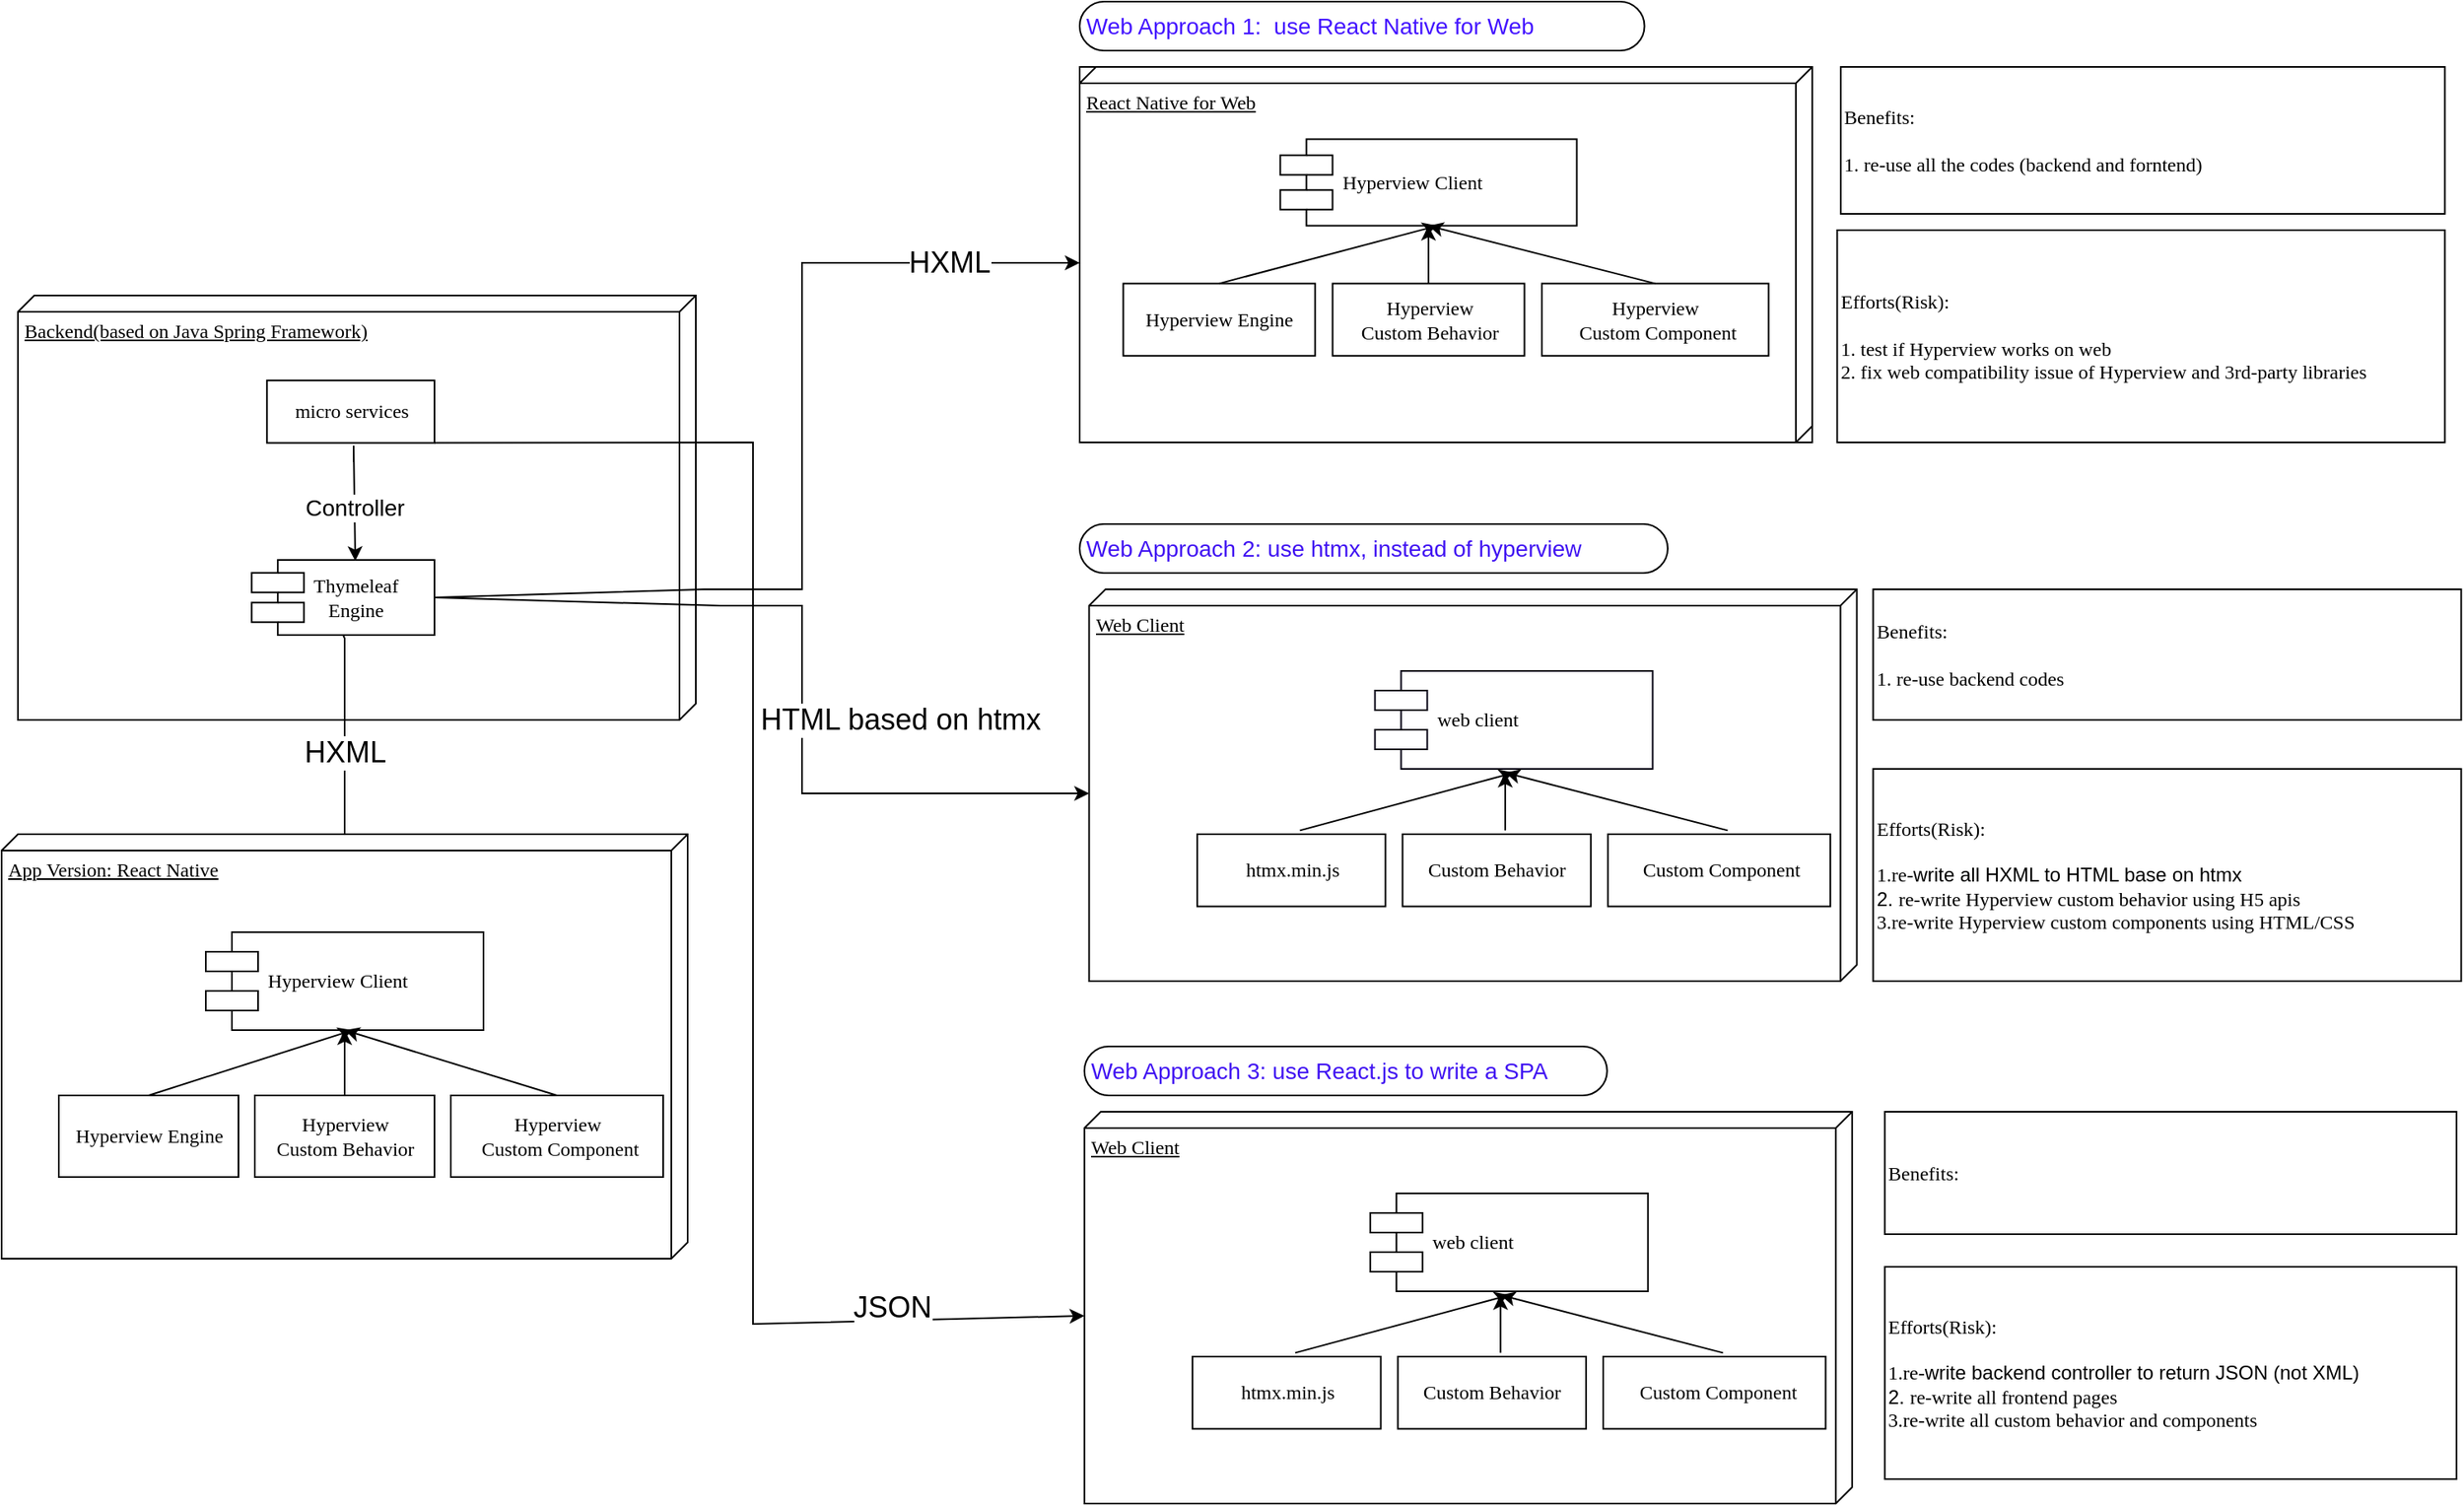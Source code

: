 <mxfile version="18.0.0" type="github">
  <diagram name="Page-1" id="5f0bae14-7c28-e335-631c-24af17079c00">
    <mxGraphModel dx="1857" dy="1796" grid="1" gridSize="10" guides="1" tooltips="1" connect="1" arrows="1" fold="1" page="1" pageScale="1" pageWidth="1100" pageHeight="850" background="none" math="0" shadow="0">
      <root>
        <mxCell id="0" />
        <mxCell id="1" parent="0" />
        <mxCell id="MG-eNMXlgoUWeHQS30Ld-83" value="" style="group" vertex="1" connectable="0" parent="1">
          <mxGeometry x="20" y="-20" width="415" height="260" as="geometry" />
        </mxCell>
        <mxCell id="39150e848f15840c-1" value="Backend(based on Java Spring Framework)" style="verticalAlign=top;align=left;spacingTop=8;spacingLeft=2;spacingRight=12;shape=cube;size=10;direction=south;fontStyle=4;html=1;rounded=0;shadow=0;comic=0;labelBackgroundColor=none;strokeWidth=1;fontFamily=Verdana;fontSize=12" parent="MG-eNMXlgoUWeHQS30Ld-83" vertex="1">
          <mxGeometry width="415" height="260" as="geometry" />
        </mxCell>
        <mxCell id="39150e848f15840c-5" value="Thymeleaf&amp;nbsp;&lt;br&gt;&amp;nbsp; &amp;nbsp;Engine" style="shape=component;align=left;spacingLeft=36;rounded=0;shadow=0;comic=0;labelBackgroundColor=none;strokeWidth=1;fontFamily=Verdana;fontSize=12;html=1;" parent="MG-eNMXlgoUWeHQS30Ld-83" vertex="1">
          <mxGeometry x="143.094" y="162.058" width="111.91" height="45.882" as="geometry" />
        </mxCell>
        <mxCell id="MG-eNMXlgoUWeHQS30Ld-16" value="micro services" style="html=1;rounded=0;shadow=0;comic=0;labelBackgroundColor=none;strokeWidth=1;fontFamily=Verdana;fontSize=12;align=center;" vertex="1" parent="MG-eNMXlgoUWeHQS30Ld-83">
          <mxGeometry x="152.42" y="52.058" width="102.584" height="38.235" as="geometry" />
        </mxCell>
        <mxCell id="MG-eNMXlgoUWeHQS30Ld-18" value="&lt;font style=&quot;font-size: 14px;&quot;&gt;Controller&lt;/font&gt;" style="endArrow=classic;html=1;rounded=0;" edge="1" parent="MG-eNMXlgoUWeHQS30Ld-83">
          <mxGeometry x="0.19" relative="1" as="geometry">
            <mxPoint x="205.51" y="102.06" as="sourcePoint" />
            <mxPoint x="206.51" y="162.648" as="targetPoint" />
            <Array as="points">
              <mxPoint x="205.51" y="92.06" />
            </Array>
            <mxPoint as="offset" />
          </mxGeometry>
        </mxCell>
        <mxCell id="MG-eNMXlgoUWeHQS30Ld-12" value="&lt;font style=&quot;font-size: 18px;&quot;&gt;HXML&lt;/font&gt;" style="endArrow=classic;html=1;rounded=0;exitX=0.5;exitY=1;exitDx=0;exitDy=0;entryX=0.5;entryY=0;entryDx=0;entryDy=0;" edge="1" parent="1" source="39150e848f15840c-5" target="39150e848f15840c-10">
          <mxGeometry x="-0.207" relative="1" as="geometry">
            <mxPoint x="125" y="350" as="sourcePoint" />
            <mxPoint x="285" y="350" as="targetPoint" />
            <Array as="points">
              <mxPoint x="220" y="190" />
            </Array>
            <mxPoint as="offset" />
          </mxGeometry>
        </mxCell>
        <mxCell id="MG-eNMXlgoUWeHQS30Ld-84" value="" style="group" vertex="1" connectable="0" parent="1">
          <mxGeometry x="10" y="310" width="420" height="260" as="geometry" />
        </mxCell>
        <mxCell id="39150e848f15840c-3" value="App Version: React Native" style="verticalAlign=top;align=left;spacingTop=8;spacingLeft=2;spacingRight=12;shape=cube;size=10;direction=south;fontStyle=4;html=1;rounded=0;shadow=0;comic=0;labelBackgroundColor=none;strokeWidth=1;fontFamily=Verdana;fontSize=12" parent="MG-eNMXlgoUWeHQS30Ld-84" vertex="1">
          <mxGeometry width="420" height="260" as="geometry" />
        </mxCell>
        <mxCell id="39150e848f15840c-10" value="Hyperview Client" style="shape=component;align=left;spacingLeft=36;rounded=0;shadow=0;comic=0;labelBackgroundColor=none;strokeWidth=1;fontFamily=Verdana;fontSize=12;html=1;" parent="MG-eNMXlgoUWeHQS30Ld-84" vertex="1">
          <mxGeometry x="125" y="60" width="170" height="60" as="geometry" />
        </mxCell>
        <mxCell id="MG-eNMXlgoUWeHQS30Ld-4" value="Hyperview Engine" style="html=1;rounded=0;shadow=0;comic=0;labelBackgroundColor=none;strokeWidth=1;fontFamily=Verdana;fontSize=12;align=center;" vertex="1" parent="MG-eNMXlgoUWeHQS30Ld-84">
          <mxGeometry x="35" y="160" width="110" height="50" as="geometry" />
        </mxCell>
        <mxCell id="MG-eNMXlgoUWeHQS30Ld-5" value="Hyperview &lt;br&gt;Custom Behavior" style="html=1;rounded=0;shadow=0;comic=0;labelBackgroundColor=none;strokeWidth=1;fontFamily=Verdana;fontSize=12;align=center;" vertex="1" parent="MG-eNMXlgoUWeHQS30Ld-84">
          <mxGeometry x="155" y="160" width="110" height="50" as="geometry" />
        </mxCell>
        <mxCell id="MG-eNMXlgoUWeHQS30Ld-6" value="Hyperview&lt;br&gt;&amp;nbsp;Custom Component" style="html=1;rounded=0;shadow=0;comic=0;labelBackgroundColor=none;strokeWidth=1;fontFamily=Verdana;fontSize=12;align=center;" vertex="1" parent="MG-eNMXlgoUWeHQS30Ld-84">
          <mxGeometry x="275" y="160" width="130" height="50" as="geometry" />
        </mxCell>
        <mxCell id="MG-eNMXlgoUWeHQS30Ld-7" value="" style="endArrow=classic;html=1;rounded=0;exitX=0.5;exitY=0;exitDx=0;exitDy=0;entryX=0.5;entryY=1;entryDx=0;entryDy=0;" edge="1" parent="MG-eNMXlgoUWeHQS30Ld-84" source="MG-eNMXlgoUWeHQS30Ld-5" target="39150e848f15840c-10">
          <mxGeometry width="50" height="50" relative="1" as="geometry">
            <mxPoint x="165" y="70" as="sourcePoint" />
            <mxPoint x="215" y="20" as="targetPoint" />
          </mxGeometry>
        </mxCell>
        <mxCell id="MG-eNMXlgoUWeHQS30Ld-10" value="" style="endArrow=classic;html=1;rounded=0;exitX=0.5;exitY=0;exitDx=0;exitDy=0;entryX=0.5;entryY=1;entryDx=0;entryDy=0;" edge="1" parent="MG-eNMXlgoUWeHQS30Ld-84" source="MG-eNMXlgoUWeHQS30Ld-6" target="39150e848f15840c-10">
          <mxGeometry width="50" height="50" relative="1" as="geometry">
            <mxPoint x="220" y="170" as="sourcePoint" />
            <mxPoint x="220" y="130" as="targetPoint" />
          </mxGeometry>
        </mxCell>
        <mxCell id="MG-eNMXlgoUWeHQS30Ld-11" value="" style="endArrow=classic;html=1;rounded=0;exitX=0.5;exitY=0;exitDx=0;exitDy=0;" edge="1" parent="MG-eNMXlgoUWeHQS30Ld-84" source="MG-eNMXlgoUWeHQS30Ld-4">
          <mxGeometry width="50" height="50" relative="1" as="geometry">
            <mxPoint x="230" y="180" as="sourcePoint" />
            <mxPoint x="215" y="120" as="targetPoint" />
          </mxGeometry>
        </mxCell>
        <mxCell id="MG-eNMXlgoUWeHQS30Ld-90" value="" style="group" vertex="1" connectable="0" parent="1">
          <mxGeometry x="670" y="120" width="845.77" height="280" as="geometry" />
        </mxCell>
        <mxCell id="MG-eNMXlgoUWeHQS30Ld-30" value="&lt;font&gt;Web Approach 2: use htmx, instead of hyperview&lt;/font&gt;" style="whiteSpace=wrap;html=1;rounded=1;arcSize=50;align=left;verticalAlign=middle;strokeWidth=1;autosize=1;spacing=4;treeFolding=1;treeMoving=1;newEdgeStyle={&quot;edgeStyle&quot;:&quot;entityRelationEdgeStyle&quot;,&quot;startArrow&quot;:&quot;none&quot;,&quot;endArrow&quot;:&quot;none&quot;,&quot;segment&quot;:10,&quot;curved&quot;:1};fontSize=14;fontColor=#4013F2;" vertex="1" parent="MG-eNMXlgoUWeHQS30Ld-90">
          <mxGeometry width="360" height="30" as="geometry" />
        </mxCell>
        <mxCell id="MG-eNMXlgoUWeHQS30Ld-61" value="&lt;font&gt;Benefits:&amp;nbsp;&lt;br&gt;&lt;br&gt;1. re-use backend codes&amp;nbsp;&lt;br&gt;&lt;/font&gt;" style="html=1;rounded=0;shadow=0;comic=0;labelBackgroundColor=none;strokeWidth=1;fontFamily=Verdana;fontSize=12;align=left;strokeColor=default;verticalAlign=middle;whiteSpace=wrap;fontColor=#000000;" vertex="1" parent="MG-eNMXlgoUWeHQS30Ld-90">
          <mxGeometry x="485.77" y="40" width="360" height="80" as="geometry" />
        </mxCell>
        <mxCell id="MG-eNMXlgoUWeHQS30Ld-62" value="&lt;font&gt;Efforts(Risk):&lt;br&gt;&lt;br&gt;1.re-&lt;/font&gt;&lt;span style=&quot;font-family: Helvetica; text-align: center; background-color: rgb(255, 255, 255);&quot;&gt;&lt;font style=&quot;font-size: 12px;&quot;&gt;write all HXML to HTML base on htmx&lt;br&gt;2.&amp;nbsp;&lt;/font&gt;&lt;/span&gt;&lt;span style=&quot;text-align: center;&quot;&gt;re-write Hyperview custom behavior using H5 apis&lt;/span&gt;&lt;br style=&quot;text-align: center;&quot;&gt;&lt;span style=&quot;text-align: center;&quot;&gt;3.re-write Hyperview custom components using HTML/CSS&lt;/span&gt;&lt;span style=&quot;font-family: Helvetica; text-align: center; background-color: rgb(255, 255, 255);&quot;&gt;&lt;font style=&quot;font-size: 12px;&quot;&gt;&lt;br&gt;&lt;/font&gt;&lt;/span&gt;" style="html=1;rounded=0;shadow=0;comic=0;labelBackgroundColor=none;strokeWidth=1;fontFamily=Verdana;fontSize=12;align=left;strokeColor=default;whiteSpace=wrap;fontColor=#000000;" vertex="1" parent="MG-eNMXlgoUWeHQS30Ld-90">
          <mxGeometry x="485.77" y="150" width="360" height="130" as="geometry" />
        </mxCell>
        <mxCell id="MG-eNMXlgoUWeHQS30Ld-86" value="" style="group;fontColor=#000000;" vertex="1" connectable="0" parent="MG-eNMXlgoUWeHQS30Ld-90">
          <mxGeometry x="5.77" y="40" width="470" height="240" as="geometry" />
        </mxCell>
        <mxCell id="MG-eNMXlgoUWeHQS30Ld-21" value="Web Client" style="verticalAlign=top;align=left;spacingTop=8;spacingLeft=2;spacingRight=12;shape=cube;size=10;direction=south;fontStyle=4;html=1;rounded=0;shadow=0;comic=0;labelBackgroundColor=none;strokeWidth=1;fontFamily=Verdana;fontSize=12;strokeColor=#000000;" vertex="1" parent="MG-eNMXlgoUWeHQS30Ld-86">
          <mxGeometry width="470" height="240" as="geometry" />
        </mxCell>
        <mxCell id="MG-eNMXlgoUWeHQS30Ld-22" value="web client" style="shape=component;align=left;spacingLeft=36;rounded=0;shadow=0;comic=0;labelBackgroundColor=none;strokeWidth=1;fontFamily=Verdana;fontSize=12;html=1;strokeColor=#050212;fontColor=#000000;" vertex="1" parent="MG-eNMXlgoUWeHQS30Ld-86">
          <mxGeometry x="175" y="50" width="170" height="60" as="geometry" />
        </mxCell>
        <mxCell id="MG-eNMXlgoUWeHQS30Ld-63" value="htmx.min.js" style="html=1;rounded=0;shadow=0;comic=0;labelBackgroundColor=none;strokeWidth=1;fontFamily=Verdana;fontSize=12;align=center;strokeColor=default;" vertex="1" parent="MG-eNMXlgoUWeHQS30Ld-86">
          <mxGeometry x="66.19" y="150.002" width="115.238" height="44.231" as="geometry" />
        </mxCell>
        <mxCell id="MG-eNMXlgoUWeHQS30Ld-64" value="Custom Behavior" style="html=1;rounded=0;shadow=0;comic=0;labelBackgroundColor=none;strokeWidth=1;fontFamily=Verdana;fontSize=12;align=center;strokeColor=default;" vertex="1" parent="MG-eNMXlgoUWeHQS30Ld-86">
          <mxGeometry x="191.905" y="150.002" width="115.238" height="44.231" as="geometry" />
        </mxCell>
        <mxCell id="MG-eNMXlgoUWeHQS30Ld-65" value="&amp;nbsp;Custom Component" style="html=1;rounded=0;shadow=0;comic=0;labelBackgroundColor=none;strokeWidth=1;fontFamily=Verdana;fontSize=12;align=center;strokeColor=default;" vertex="1" parent="MG-eNMXlgoUWeHQS30Ld-86">
          <mxGeometry x="317.619" y="150.002" width="136.19" height="44.231" as="geometry" />
        </mxCell>
        <mxCell id="MG-eNMXlgoUWeHQS30Ld-66" value="" style="endArrow=classic;html=1;rounded=0;exitX=0.5;exitY=0;exitDx=0;exitDy=0;entryX=0.5;entryY=1;entryDx=0;entryDy=0;strokeColor=default;" edge="1" parent="MG-eNMXlgoUWeHQS30Ld-86">
          <mxGeometry width="50" height="50" relative="1" as="geometry">
            <mxPoint x="254.764" y="147.692" as="sourcePoint" />
            <mxPoint x="254.764" y="112.308" as="targetPoint" />
          </mxGeometry>
        </mxCell>
        <mxCell id="MG-eNMXlgoUWeHQS30Ld-67" value="" style="endArrow=classic;html=1;rounded=0;exitX=0.5;exitY=0;exitDx=0;exitDy=0;entryX=0.5;entryY=1;entryDx=0;entryDy=0;strokeColor=default;" edge="1" parent="MG-eNMXlgoUWeHQS30Ld-86">
          <mxGeometry width="50" height="50" relative="1" as="geometry">
            <mxPoint x="390.954" y="147.692" as="sourcePoint" />
            <mxPoint x="254.764" y="112.308" as="targetPoint" />
          </mxGeometry>
        </mxCell>
        <mxCell id="MG-eNMXlgoUWeHQS30Ld-68" value="" style="endArrow=classic;html=1;rounded=0;exitX=0.5;exitY=0;exitDx=0;exitDy=0;strokeColor=default;" edge="1" parent="MG-eNMXlgoUWeHQS30Ld-86">
          <mxGeometry width="50" height="50" relative="1" as="geometry">
            <mxPoint x="129.05" y="147.692" as="sourcePoint" />
            <mxPoint x="260.002" y="112.308" as="targetPoint" />
          </mxGeometry>
        </mxCell>
        <mxCell id="MG-eNMXlgoUWeHQS30Ld-91" value="" style="group" vertex="1" connectable="0" parent="1">
          <mxGeometry x="670" y="-200" width="835.77" height="270" as="geometry" />
        </mxCell>
        <mxCell id="MG-eNMXlgoUWeHQS30Ld-46" value="&lt;font&gt;Web Approach 1:&amp;nbsp;&amp;nbsp;use React Native for Web&lt;/font&gt;" style="whiteSpace=wrap;html=1;rounded=1;arcSize=50;align=left;verticalAlign=middle;strokeWidth=1;autosize=1;spacing=4;treeFolding=1;treeMoving=1;newEdgeStyle={&quot;edgeStyle&quot;:&quot;entityRelationEdgeStyle&quot;,&quot;startArrow&quot;:&quot;none&quot;,&quot;endArrow&quot;:&quot;none&quot;,&quot;segment&quot;:10,&quot;curved&quot;:1};fontSize=14;fontColor=#4314FF;" vertex="1" parent="MG-eNMXlgoUWeHQS30Ld-91">
          <mxGeometry width="345.77" height="30" as="geometry" />
        </mxCell>
        <mxCell id="MG-eNMXlgoUWeHQS30Ld-47" value="" style="group;strokeColor=default;" vertex="1" connectable="0" parent="MG-eNMXlgoUWeHQS30Ld-91">
          <mxGeometry x="0.001" y="40" width="448.462" height="230" as="geometry" />
        </mxCell>
        <mxCell id="MG-eNMXlgoUWeHQS30Ld-34" value="React Native for Web" style="verticalAlign=top;align=left;spacingTop=8;spacingLeft=2;spacingRight=12;shape=cube;size=10;direction=south;fontStyle=4;html=1;rounded=0;shadow=0;comic=0;labelBackgroundColor=none;strokeWidth=1;fontFamily=Verdana;fontSize=12;strokeColor=default;" vertex="1" parent="MG-eNMXlgoUWeHQS30Ld-47">
          <mxGeometry width="448.462" height="230" as="geometry" />
        </mxCell>
        <mxCell id="MG-eNMXlgoUWeHQS30Ld-35" value="Hyperview Client" style="shape=component;align=left;spacingLeft=36;rounded=0;shadow=0;comic=0;labelBackgroundColor=none;strokeWidth=1;fontFamily=Verdana;fontSize=12;html=1;strokeColor=default;" vertex="1" parent="MG-eNMXlgoUWeHQS30Ld-47">
          <mxGeometry x="122.793" y="44.231" width="181.52" height="53.077" as="geometry" />
        </mxCell>
        <mxCell id="MG-eNMXlgoUWeHQS30Ld-36" value="Hyperview Engine" style="html=1;rounded=0;shadow=0;comic=0;labelBackgroundColor=none;strokeWidth=1;fontFamily=Verdana;fontSize=12;align=center;strokeColor=default;" vertex="1" parent="MG-eNMXlgoUWeHQS30Ld-47">
          <mxGeometry x="26.694" y="132.692" width="117.454" height="44.231" as="geometry" />
        </mxCell>
        <mxCell id="MG-eNMXlgoUWeHQS30Ld-37" value="Hyperview &lt;br&gt;Custom Behavior" style="html=1;rounded=0;shadow=0;comic=0;labelBackgroundColor=none;strokeWidth=1;fontFamily=Verdana;fontSize=12;align=center;strokeColor=default;" vertex="1" parent="MG-eNMXlgoUWeHQS30Ld-47">
          <mxGeometry x="154.826" y="132.692" width="117.454" height="44.231" as="geometry" />
        </mxCell>
        <mxCell id="MG-eNMXlgoUWeHQS30Ld-38" value="Hyperview&lt;br&gt;&amp;nbsp;Custom Component" style="html=1;rounded=0;shadow=0;comic=0;labelBackgroundColor=none;strokeWidth=1;fontFamily=Verdana;fontSize=12;align=center;strokeColor=default;" vertex="1" parent="MG-eNMXlgoUWeHQS30Ld-47">
          <mxGeometry x="282.958" y="132.692" width="138.81" height="44.231" as="geometry" />
        </mxCell>
        <mxCell id="MG-eNMXlgoUWeHQS30Ld-39" value="" style="endArrow=classic;html=1;rounded=0;exitX=0.5;exitY=0;exitDx=0;exitDy=0;entryX=0.5;entryY=1;entryDx=0;entryDy=0;strokeColor=default;" edge="1" parent="MG-eNMXlgoUWeHQS30Ld-47" source="MG-eNMXlgoUWeHQS30Ld-37" target="MG-eNMXlgoUWeHQS30Ld-35">
          <mxGeometry width="50" height="50" relative="1" as="geometry">
            <mxPoint x="165.504" y="53.077" as="sourcePoint" />
            <mxPoint x="218.892" y="8.846" as="targetPoint" />
          </mxGeometry>
        </mxCell>
        <mxCell id="MG-eNMXlgoUWeHQS30Ld-40" value="" style="endArrow=classic;html=1;rounded=0;exitX=0.5;exitY=0;exitDx=0;exitDy=0;entryX=0.5;entryY=1;entryDx=0;entryDy=0;strokeColor=default;" edge="1" parent="MG-eNMXlgoUWeHQS30Ld-47" source="MG-eNMXlgoUWeHQS30Ld-38" target="MG-eNMXlgoUWeHQS30Ld-35">
          <mxGeometry width="50" height="50" relative="1" as="geometry">
            <mxPoint x="224.231" y="141.538" as="sourcePoint" />
            <mxPoint x="224.231" y="106.154" as="targetPoint" />
          </mxGeometry>
        </mxCell>
        <mxCell id="MG-eNMXlgoUWeHQS30Ld-41" value="" style="endArrow=classic;html=1;rounded=0;exitX=0.5;exitY=0;exitDx=0;exitDy=0;strokeColor=default;" edge="1" parent="MG-eNMXlgoUWeHQS30Ld-47" source="MG-eNMXlgoUWeHQS30Ld-36">
          <mxGeometry width="50" height="50" relative="1" as="geometry">
            <mxPoint x="234.908" y="150.385" as="sourcePoint" />
            <mxPoint x="218.892" y="97.308" as="targetPoint" />
          </mxGeometry>
        </mxCell>
        <mxCell id="MG-eNMXlgoUWeHQS30Ld-59" value="&lt;font&gt;Benefits:&amp;nbsp;&lt;br&gt;&lt;br&gt;1. re-use all the codes (backend and forntend)&lt;br&gt;&lt;/font&gt;" style="html=1;rounded=0;shadow=0;comic=0;labelBackgroundColor=none;strokeWidth=1;fontFamily=Verdana;fontSize=12;align=left;strokeColor=default;verticalAlign=middle;whiteSpace=wrap;fontColor=#000000;" vertex="1" parent="MG-eNMXlgoUWeHQS30Ld-91">
          <mxGeometry x="465.932" y="40" width="369.838" height="90" as="geometry" />
        </mxCell>
        <mxCell id="MG-eNMXlgoUWeHQS30Ld-60" value="&lt;font&gt;Efforts(Risk):&lt;br&gt;&lt;br&gt;1. test if Hyperview works on web&lt;br&gt;2. fix web compatibility issue of Hyperview and 3rd-party libraries&lt;/font&gt;" style="html=1;rounded=0;shadow=0;comic=0;labelBackgroundColor=none;strokeWidth=1;fontFamily=Verdana;fontSize=12;align=left;strokeColor=default;whiteSpace=wrap;fontColor=#000000;" vertex="1" parent="MG-eNMXlgoUWeHQS30Ld-91">
          <mxGeometry x="463.751" y="140" width="372.019" height="130" as="geometry" />
        </mxCell>
        <mxCell id="MG-eNMXlgoUWeHQS30Ld-92" value="" style="group" vertex="1" connectable="0" parent="1">
          <mxGeometry x="672.89" y="440" width="840" height="280" as="geometry" />
        </mxCell>
        <mxCell id="MG-eNMXlgoUWeHQS30Ld-87" value="&lt;font&gt;Web Approach 3: use React.js to write a SPA&lt;/font&gt;" style="whiteSpace=wrap;html=1;rounded=1;arcSize=50;align=left;verticalAlign=middle;strokeWidth=1;autosize=1;spacing=4;treeFolding=1;treeMoving=1;newEdgeStyle={&quot;edgeStyle&quot;:&quot;entityRelationEdgeStyle&quot;,&quot;startArrow&quot;:&quot;none&quot;,&quot;endArrow&quot;:&quot;none&quot;,&quot;segment&quot;:10,&quot;curved&quot;:1};fontSize=14;fontColor=#4013F2;" vertex="1" parent="MG-eNMXlgoUWeHQS30Ld-92">
          <mxGeometry width="320" height="30" as="geometry" />
        </mxCell>
        <mxCell id="MG-eNMXlgoUWeHQS30Ld-89" value="" style="group" vertex="1" connectable="0" parent="MG-eNMXlgoUWeHQS30Ld-92">
          <mxGeometry y="40" width="840" height="240" as="geometry" />
        </mxCell>
        <mxCell id="MG-eNMXlgoUWeHQS30Ld-69" value="&lt;font&gt;Benefits:&amp;nbsp;&lt;br&gt;&lt;/font&gt;" style="html=1;rounded=0;shadow=0;comic=0;labelBackgroundColor=none;strokeWidth=1;fontFamily=Verdana;fontSize=12;align=left;strokeColor=default;verticalAlign=middle;whiteSpace=wrap;fontColor=#000000;" vertex="1" parent="MG-eNMXlgoUWeHQS30Ld-89">
          <mxGeometry x="490" width="350" height="75" as="geometry" />
        </mxCell>
        <mxCell id="MG-eNMXlgoUWeHQS30Ld-70" value="&lt;font&gt;Efforts(Risk):&lt;br&gt;&lt;br&gt;1.re-&lt;/font&gt;&lt;span style=&quot;font-family: Helvetica; text-align: center; background-color: rgb(255, 255, 255);&quot;&gt;&lt;font style=&quot;font-size: 12px;&quot;&gt;write backend controller to return JSON (not XML)&lt;br&gt;2.&amp;nbsp;&lt;/font&gt;&lt;/span&gt;&lt;span style=&quot;text-align: center;&quot;&gt;re-write all frontend pages&lt;/span&gt;&lt;br style=&quot;text-align: center;&quot;&gt;&lt;span style=&quot;text-align: center;&quot;&gt;3.re-write all custom behavior and components&lt;/span&gt;&lt;span style=&quot;font-family: Helvetica; text-align: center; background-color: rgb(255, 255, 255);&quot;&gt;&lt;font style=&quot;font-size: 12px;&quot;&gt;&lt;br&gt;&lt;/font&gt;&lt;/span&gt;" style="html=1;rounded=0;shadow=0;comic=0;labelBackgroundColor=none;strokeWidth=1;fontFamily=Verdana;fontSize=12;align=left;strokeColor=default;whiteSpace=wrap;fontColor=#000000;" vertex="1" parent="MG-eNMXlgoUWeHQS30Ld-89">
          <mxGeometry x="490" y="95" width="350" height="130" as="geometry" />
        </mxCell>
        <mxCell id="MG-eNMXlgoUWeHQS30Ld-88" value="" style="group;fontColor=#000000;" vertex="1" connectable="0" parent="MG-eNMXlgoUWeHQS30Ld-89">
          <mxGeometry width="470" height="240" as="geometry" />
        </mxCell>
        <mxCell id="MG-eNMXlgoUWeHQS30Ld-71" value="Web Client" style="verticalAlign=top;align=left;spacingTop=8;spacingLeft=2;spacingRight=12;shape=cube;size=10;direction=south;fontStyle=4;html=1;rounded=0;shadow=0;comic=0;labelBackgroundColor=none;strokeWidth=1;fontFamily=Verdana;fontSize=12;strokeColor=#000000;" vertex="1" parent="MG-eNMXlgoUWeHQS30Ld-88">
          <mxGeometry width="470" height="240" as="geometry" />
        </mxCell>
        <mxCell id="MG-eNMXlgoUWeHQS30Ld-72" value="web client" style="shape=component;align=left;spacingLeft=36;rounded=0;shadow=0;comic=0;labelBackgroundColor=none;strokeWidth=1;fontFamily=Verdana;fontSize=12;html=1;strokeColor=#000000;" vertex="1" parent="MG-eNMXlgoUWeHQS30Ld-88">
          <mxGeometry x="175" y="50" width="170" height="60" as="geometry" />
        </mxCell>
        <mxCell id="MG-eNMXlgoUWeHQS30Ld-73" value="htmx.min.js" style="html=1;rounded=0;shadow=0;comic=0;labelBackgroundColor=none;strokeWidth=1;fontFamily=Verdana;fontSize=12;align=center;strokeColor=default;" vertex="1" parent="MG-eNMXlgoUWeHQS30Ld-88">
          <mxGeometry x="66.19" y="150.002" width="115.238" height="44.231" as="geometry" />
        </mxCell>
        <mxCell id="MG-eNMXlgoUWeHQS30Ld-74" value="Custom Behavior" style="html=1;rounded=0;shadow=0;comic=0;labelBackgroundColor=none;strokeWidth=1;fontFamily=Verdana;fontSize=12;align=center;strokeColor=default;" vertex="1" parent="MG-eNMXlgoUWeHQS30Ld-88">
          <mxGeometry x="191.905" y="150.002" width="115.238" height="44.231" as="geometry" />
        </mxCell>
        <mxCell id="MG-eNMXlgoUWeHQS30Ld-75" value="&amp;nbsp;Custom Component" style="html=1;rounded=0;shadow=0;comic=0;labelBackgroundColor=none;strokeWidth=1;fontFamily=Verdana;fontSize=12;align=center;strokeColor=default;" vertex="1" parent="MG-eNMXlgoUWeHQS30Ld-88">
          <mxGeometry x="317.619" y="150.002" width="136.19" height="44.231" as="geometry" />
        </mxCell>
        <mxCell id="MG-eNMXlgoUWeHQS30Ld-76" value="" style="endArrow=classic;html=1;rounded=0;exitX=0.5;exitY=0;exitDx=0;exitDy=0;entryX=0.5;entryY=1;entryDx=0;entryDy=0;strokeColor=default;" edge="1" parent="MG-eNMXlgoUWeHQS30Ld-88">
          <mxGeometry width="50" height="50" relative="1" as="geometry">
            <mxPoint x="254.764" y="147.692" as="sourcePoint" />
            <mxPoint x="254.764" y="112.308" as="targetPoint" />
          </mxGeometry>
        </mxCell>
        <mxCell id="MG-eNMXlgoUWeHQS30Ld-77" value="" style="endArrow=classic;html=1;rounded=0;exitX=0.5;exitY=0;exitDx=0;exitDy=0;entryX=0.5;entryY=1;entryDx=0;entryDy=0;strokeColor=default;" edge="1" parent="MG-eNMXlgoUWeHQS30Ld-88">
          <mxGeometry width="50" height="50" relative="1" as="geometry">
            <mxPoint x="390.954" y="147.692" as="sourcePoint" />
            <mxPoint x="254.764" y="112.308" as="targetPoint" />
          </mxGeometry>
        </mxCell>
        <mxCell id="MG-eNMXlgoUWeHQS30Ld-78" value="" style="endArrow=classic;html=1;rounded=0;exitX=0.5;exitY=0;exitDx=0;exitDy=0;strokeColor=default;" edge="1" parent="MG-eNMXlgoUWeHQS30Ld-88">
          <mxGeometry width="50" height="50" relative="1" as="geometry">
            <mxPoint x="129.05" y="147.692" as="sourcePoint" />
            <mxPoint x="260.002" y="112.308" as="targetPoint" />
          </mxGeometry>
        </mxCell>
        <mxCell id="MG-eNMXlgoUWeHQS30Ld-93" value="&lt;font style=&quot;font-size: 18px;&quot;&gt;HXML&lt;/font&gt;" style="endArrow=classic;html=1;rounded=0;entryX=0;entryY=0;entryDx=120;entryDy=448.462;entryPerimeter=0;exitX=1;exitY=0.75;exitDx=0;exitDy=0;" edge="1" parent="1" source="39150e848f15840c-5" target="MG-eNMXlgoUWeHQS30Ld-34">
          <mxGeometry x="0.736" relative="1" as="geometry">
            <mxPoint x="530" y="140" as="sourcePoint" />
            <mxPoint x="530.95" y="222.06" as="targetPoint" />
            <Array as="points">
              <mxPoint x="275" y="165" />
              <mxPoint x="440" y="160" />
              <mxPoint x="500" y="160" />
              <mxPoint x="500" y="-40" />
            </Array>
            <mxPoint as="offset" />
          </mxGeometry>
        </mxCell>
        <mxCell id="MG-eNMXlgoUWeHQS30Ld-95" value="&lt;font style=&quot;font-size: 18px;&quot;&gt;HTML based on htmx&lt;/font&gt;" style="endArrow=classic;html=1;rounded=0;entryX=0;entryY=0;entryDx=125;entryDy=470;entryPerimeter=0;exitX=1;exitY=0.5;exitDx=0;exitDy=0;" edge="1" parent="1" source="39150e848f15840c-5" target="MG-eNMXlgoUWeHQS30Ld-21">
          <mxGeometry x="0.551" y="45" relative="1" as="geometry">
            <mxPoint x="280" y="170" as="sourcePoint" />
            <mxPoint x="660" y="290" as="targetPoint" />
            <Array as="points">
              <mxPoint x="450" y="170" />
              <mxPoint x="500" y="170" />
              <mxPoint x="500" y="285" />
            </Array>
            <mxPoint as="offset" />
          </mxGeometry>
        </mxCell>
        <mxCell id="MG-eNMXlgoUWeHQS30Ld-96" value="&lt;font style=&quot;font-size: 18px;&quot;&gt;JSON&lt;/font&gt;" style="endArrow=classic;html=1;rounded=0;entryX=0;entryY=0;entryDx=125;entryDy=470;entryPerimeter=0;exitX=1;exitY=1;exitDx=0;exitDy=0;" edge="1" parent="1" source="MG-eNMXlgoUWeHQS30Ld-16" target="MG-eNMXlgoUWeHQS30Ld-71">
          <mxGeometry x="0.749" y="8" relative="1" as="geometry">
            <mxPoint x="280" y="170" as="sourcePoint" />
            <mxPoint x="685.77" y="295" as="targetPoint" />
            <Array as="points">
              <mxPoint x="470" y="70" />
              <mxPoint x="470" y="320" />
              <mxPoint x="470" y="610" />
            </Array>
            <mxPoint as="offset" />
          </mxGeometry>
        </mxCell>
      </root>
    </mxGraphModel>
  </diagram>
</mxfile>
